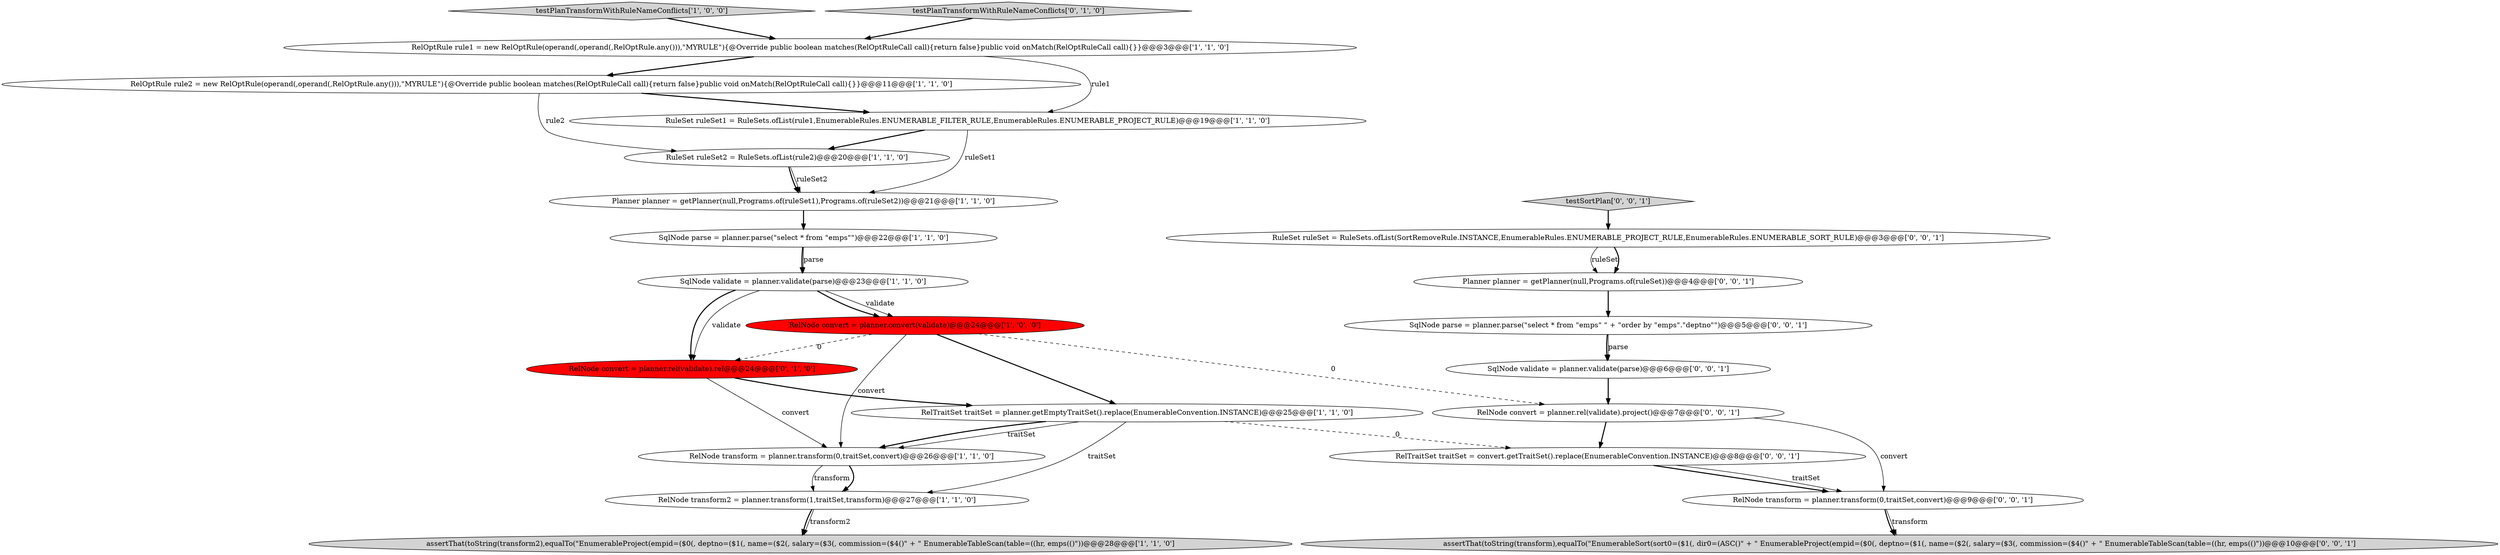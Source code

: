 digraph {
17 [style = filled, label = "Planner planner = getPlanner(null,Programs.of(ruleSet))@@@4@@@['0', '0', '1']", fillcolor = white, shape = ellipse image = "AAA0AAABBB3BBB"];
2 [style = filled, label = "SqlNode validate = planner.validate(parse)@@@23@@@['1', '1', '0']", fillcolor = white, shape = ellipse image = "AAA0AAABBB1BBB"];
9 [style = filled, label = "RelNode transform2 = planner.transform(1,traitSet,transform)@@@27@@@['1', '1', '0']", fillcolor = white, shape = ellipse image = "AAA0AAABBB1BBB"];
14 [style = filled, label = "RelNode convert = planner.rel(validate).rel@@@24@@@['0', '1', '0']", fillcolor = red, shape = ellipse image = "AAA1AAABBB2BBB"];
16 [style = filled, label = "assertThat(toString(transform),equalTo(\"EnumerableSort(sort0=($1(, dir0=(ASC()\" + \" EnumerableProject(empid=($0(, deptno=($1(, name=($2(, salary=($3(, commission=($4()\" + \" EnumerableTableScan(table=((hr, emps(()\"))@@@10@@@['0', '0', '1']", fillcolor = lightgray, shape = ellipse image = "AAA0AAABBB3BBB"];
0 [style = filled, label = "RelOptRule rule1 = new RelOptRule(operand(,operand(,RelOptRule.any())),\"MYRULE\"){@Override public boolean matches(RelOptRuleCall call){return false}public void onMatch(RelOptRuleCall call){}}@@@3@@@['1', '1', '0']", fillcolor = white, shape = ellipse image = "AAA0AAABBB1BBB"];
15 [style = filled, label = "RelNode transform = planner.transform(0,traitSet,convert)@@@9@@@['0', '0', '1']", fillcolor = white, shape = ellipse image = "AAA0AAABBB3BBB"];
18 [style = filled, label = "RelTraitSet traitSet = convert.getTraitSet().replace(EnumerableConvention.INSTANCE)@@@8@@@['0', '0', '1']", fillcolor = white, shape = ellipse image = "AAA0AAABBB3BBB"];
3 [style = filled, label = "RelOptRule rule2 = new RelOptRule(operand(,operand(,RelOptRule.any())),\"MYRULE\"){@Override public boolean matches(RelOptRuleCall call){return false}public void onMatch(RelOptRuleCall call){}}@@@11@@@['1', '1', '0']", fillcolor = white, shape = ellipse image = "AAA0AAABBB1BBB"];
6 [style = filled, label = "RelNode convert = planner.convert(validate)@@@24@@@['1', '0', '0']", fillcolor = red, shape = ellipse image = "AAA1AAABBB1BBB"];
11 [style = filled, label = "RuleSet ruleSet2 = RuleSets.ofList(rule2)@@@20@@@['1', '1', '0']", fillcolor = white, shape = ellipse image = "AAA0AAABBB1BBB"];
8 [style = filled, label = "Planner planner = getPlanner(null,Programs.of(ruleSet1),Programs.of(ruleSet2))@@@21@@@['1', '1', '0']", fillcolor = white, shape = ellipse image = "AAA0AAABBB1BBB"];
20 [style = filled, label = "SqlNode validate = planner.validate(parse)@@@6@@@['0', '0', '1']", fillcolor = white, shape = ellipse image = "AAA0AAABBB3BBB"];
23 [style = filled, label = "SqlNode parse = planner.parse(\"select * from \"emps\" \" + \"order by \"emps\".\"deptno\"\")@@@5@@@['0', '0', '1']", fillcolor = white, shape = ellipse image = "AAA0AAABBB3BBB"];
5 [style = filled, label = "RelNode transform = planner.transform(0,traitSet,convert)@@@26@@@['1', '1', '0']", fillcolor = white, shape = ellipse image = "AAA0AAABBB1BBB"];
4 [style = filled, label = "RelTraitSet traitSet = planner.getEmptyTraitSet().replace(EnumerableConvention.INSTANCE)@@@25@@@['1', '1', '0']", fillcolor = white, shape = ellipse image = "AAA0AAABBB1BBB"];
1 [style = filled, label = "RuleSet ruleSet1 = RuleSets.ofList(rule1,EnumerableRules.ENUMERABLE_FILTER_RULE,EnumerableRules.ENUMERABLE_PROJECT_RULE)@@@19@@@['1', '1', '0']", fillcolor = white, shape = ellipse image = "AAA0AAABBB1BBB"];
7 [style = filled, label = "assertThat(toString(transform2),equalTo(\"EnumerableProject(empid=($0(, deptno=($1(, name=($2(, salary=($3(, commission=($4()\" + \" EnumerableTableScan(table=((hr, emps(()\"))@@@28@@@['1', '1', '0']", fillcolor = lightgray, shape = ellipse image = "AAA0AAABBB1BBB"];
10 [style = filled, label = "testPlanTransformWithRuleNameConflicts['1', '0', '0']", fillcolor = lightgray, shape = diamond image = "AAA0AAABBB1BBB"];
21 [style = filled, label = "testSortPlan['0', '0', '1']", fillcolor = lightgray, shape = diamond image = "AAA0AAABBB3BBB"];
12 [style = filled, label = "SqlNode parse = planner.parse(\"select * from \"emps\"\")@@@22@@@['1', '1', '0']", fillcolor = white, shape = ellipse image = "AAA0AAABBB1BBB"];
22 [style = filled, label = "RelNode convert = planner.rel(validate).project()@@@7@@@['0', '0', '1']", fillcolor = white, shape = ellipse image = "AAA0AAABBB3BBB"];
13 [style = filled, label = "testPlanTransformWithRuleNameConflicts['0', '1', '0']", fillcolor = lightgray, shape = diamond image = "AAA0AAABBB2BBB"];
19 [style = filled, label = "RuleSet ruleSet = RuleSets.ofList(SortRemoveRule.INSTANCE,EnumerableRules.ENUMERABLE_PROJECT_RULE,EnumerableRules.ENUMERABLE_SORT_RULE)@@@3@@@['0', '0', '1']", fillcolor = white, shape = ellipse image = "AAA0AAABBB3BBB"];
0->3 [style = bold, label=""];
4->18 [style = dashed, label="0"];
23->20 [style = bold, label=""];
3->1 [style = bold, label=""];
5->9 [style = bold, label=""];
21->19 [style = bold, label=""];
2->6 [style = solid, label="validate"];
2->6 [style = bold, label=""];
5->9 [style = solid, label="transform"];
18->15 [style = bold, label=""];
1->8 [style = solid, label="ruleSet1"];
19->17 [style = solid, label="ruleSet"];
3->11 [style = solid, label="rule2"];
18->15 [style = solid, label="traitSet"];
19->17 [style = bold, label=""];
23->20 [style = solid, label="parse"];
6->14 [style = dashed, label="0"];
9->7 [style = bold, label=""];
15->16 [style = bold, label=""];
4->9 [style = solid, label="traitSet"];
17->23 [style = bold, label=""];
6->22 [style = dashed, label="0"];
1->11 [style = bold, label=""];
20->22 [style = bold, label=""];
4->5 [style = solid, label="traitSet"];
14->5 [style = solid, label="convert"];
6->4 [style = bold, label=""];
12->2 [style = bold, label=""];
22->18 [style = bold, label=""];
2->14 [style = solid, label="validate"];
12->2 [style = solid, label="parse"];
22->15 [style = solid, label="convert"];
2->14 [style = bold, label=""];
10->0 [style = bold, label=""];
9->7 [style = solid, label="transform2"];
15->16 [style = solid, label="transform"];
6->5 [style = solid, label="convert"];
11->8 [style = solid, label="ruleSet2"];
11->8 [style = bold, label=""];
0->1 [style = solid, label="rule1"];
4->5 [style = bold, label=""];
8->12 [style = bold, label=""];
13->0 [style = bold, label=""];
14->4 [style = bold, label=""];
}
